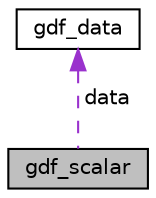 digraph "gdf_scalar"
{
  edge [fontname="Helvetica",fontsize="10",labelfontname="Helvetica",labelfontsize="10"];
  node [fontname="Helvetica",fontsize="10",shape=record];
  Node1 [label="gdf_scalar",height=0.2,width=0.4,color="black", fillcolor="grey75", style="filled", fontcolor="black"];
  Node2 -> Node1 [dir="back",color="darkorchid3",fontsize="10",style="dashed",label=" data" ,fontname="Helvetica"];
  Node2 [label="gdf_data",height=0.2,width=0.4,color="black", fillcolor="white", style="filled",URL="$uniongdf__data.html",tooltip="Union used to store single value for scalar type. "];
}
